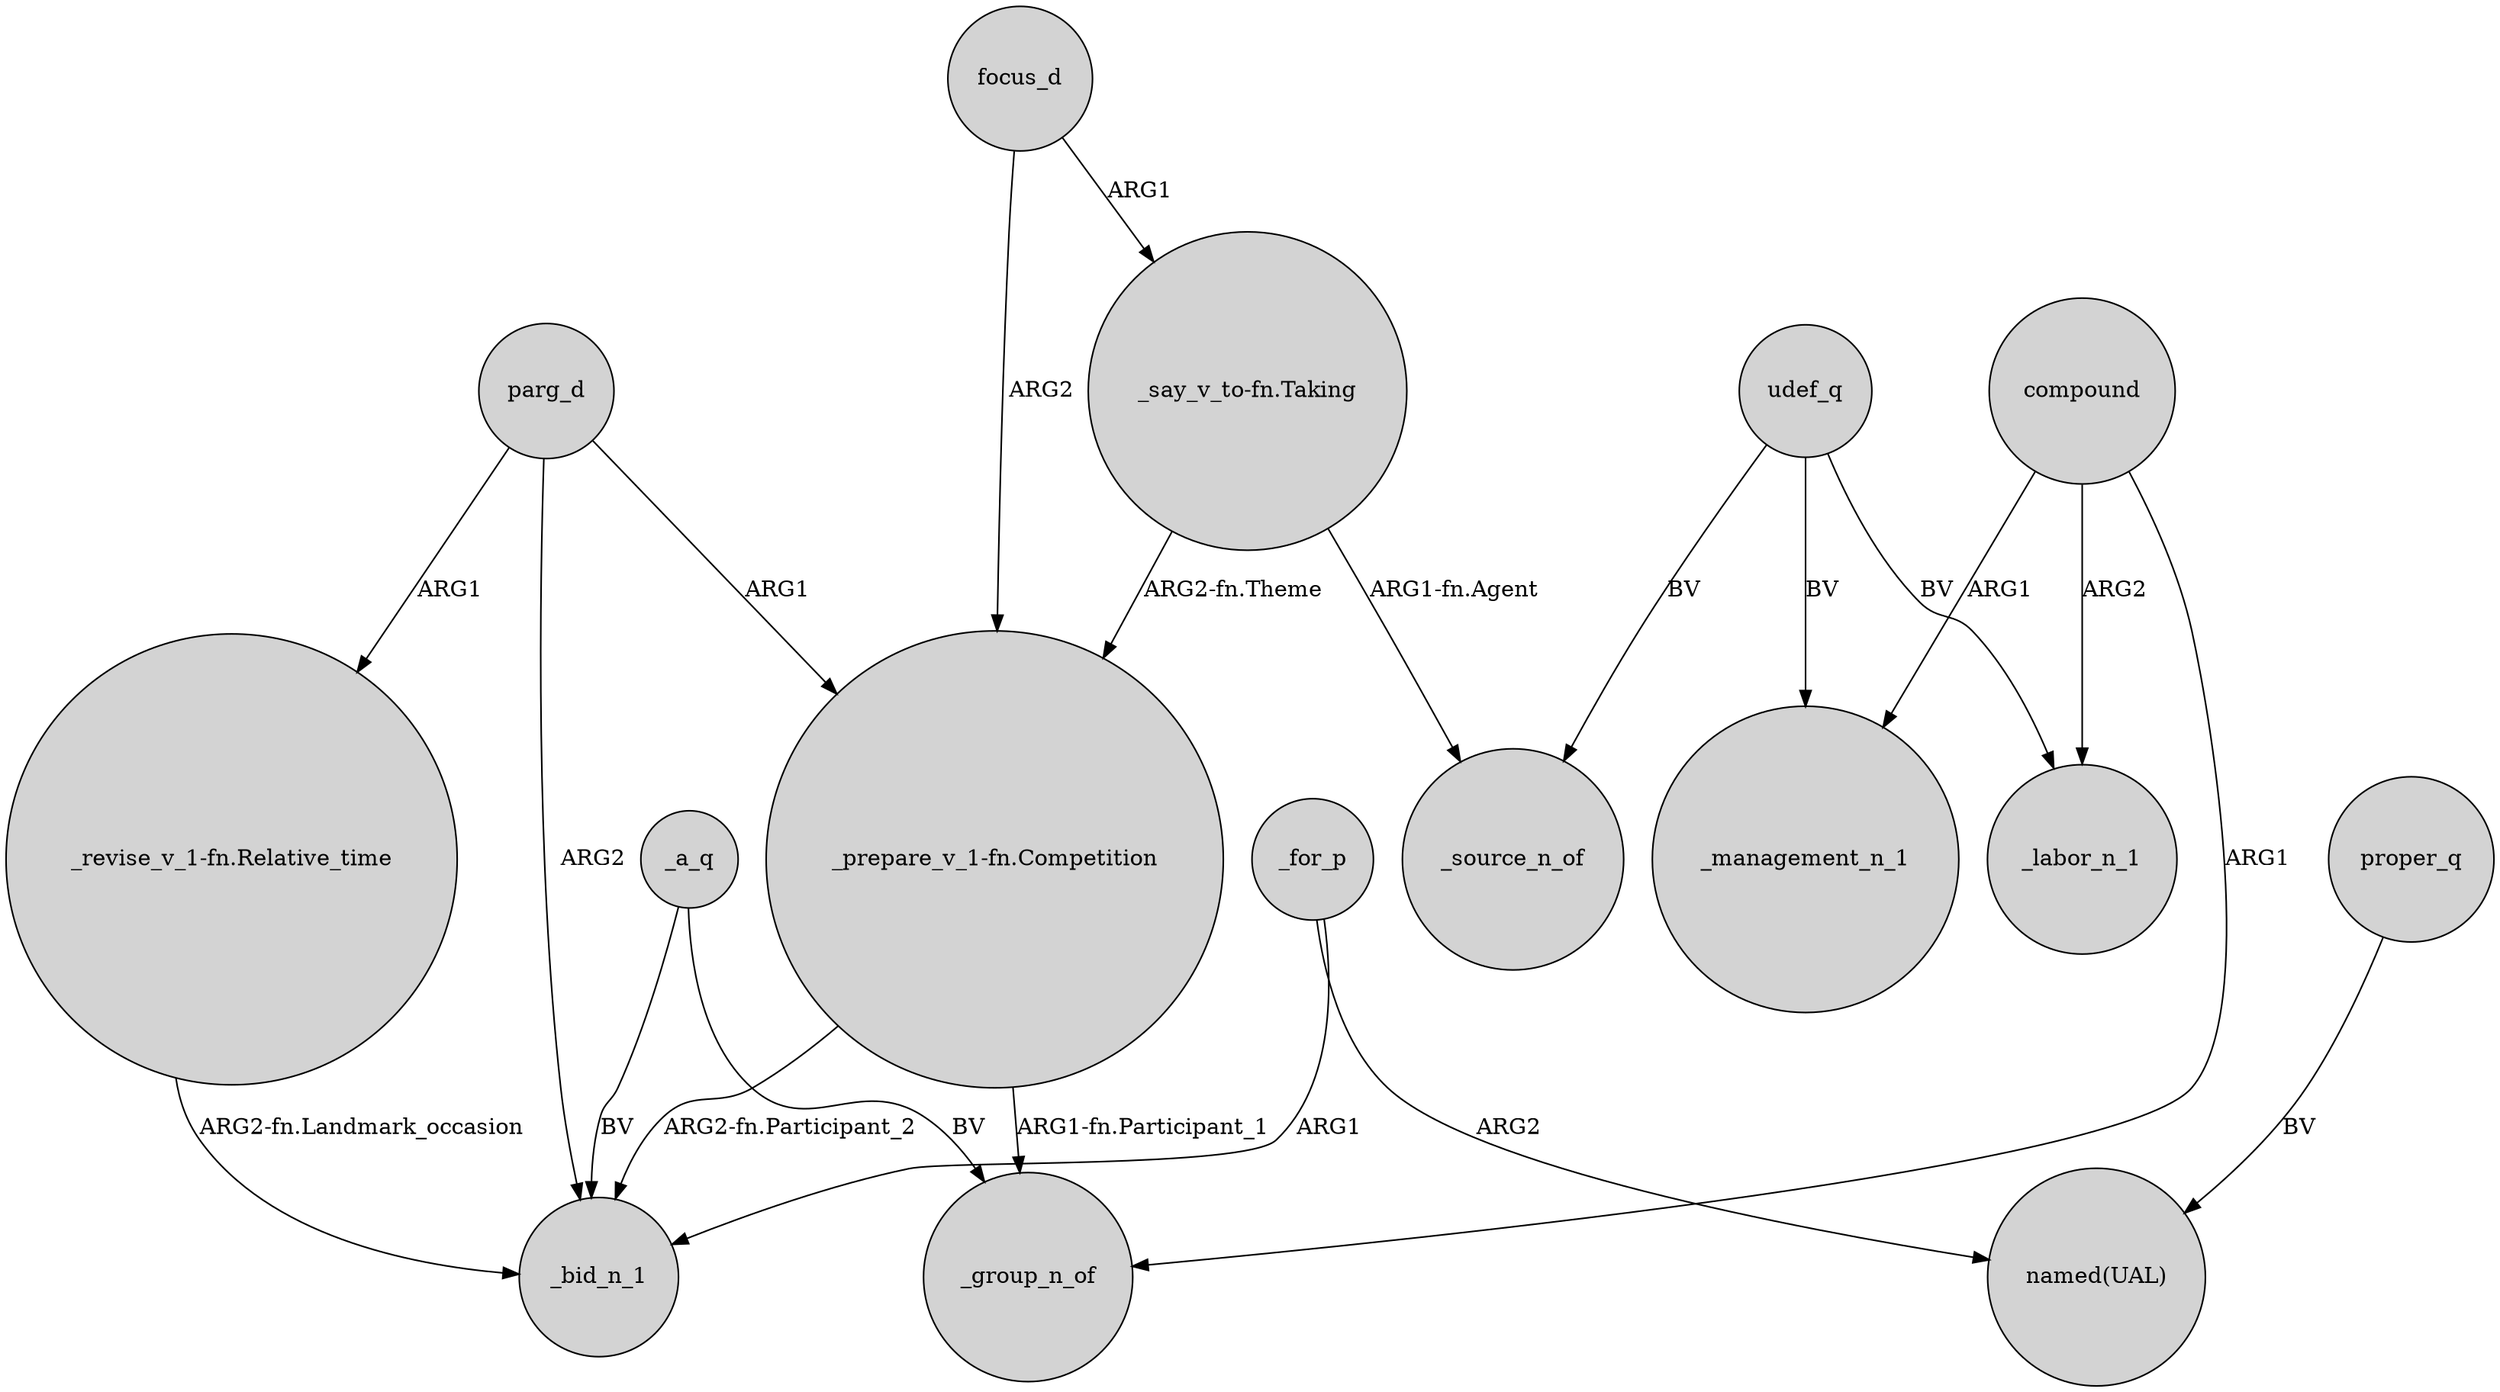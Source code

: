 digraph {
	node [shape=circle style=filled]
	_a_q -> _bid_n_1 [label=BV]
	"_revise_v_1-fn.Relative_time" -> _bid_n_1 [label="ARG2-fn.Landmark_occasion"]
	focus_d -> "_say_v_to-fn.Taking" [label=ARG1]
	parg_d -> "_revise_v_1-fn.Relative_time" [label=ARG1]
	_for_p -> "named(UAL)" [label=ARG2]
	udef_q -> _source_n_of [label=BV]
	compound -> _group_n_of [label=ARG1]
	_a_q -> _group_n_of [label=BV]
	udef_q -> _management_n_1 [label=BV]
	proper_q -> "named(UAL)" [label=BV]
	"_prepare_v_1-fn.Competition" -> _bid_n_1 [label="ARG2-fn.Participant_2"]
	compound -> _management_n_1 [label=ARG1]
	parg_d -> _bid_n_1 [label=ARG2]
	focus_d -> "_prepare_v_1-fn.Competition" [label=ARG2]
	compound -> _labor_n_1 [label=ARG2]
	"_say_v_to-fn.Taking" -> _source_n_of [label="ARG1-fn.Agent"]
	udef_q -> _labor_n_1 [label=BV]
	parg_d -> "_prepare_v_1-fn.Competition" [label=ARG1]
	"_prepare_v_1-fn.Competition" -> _group_n_of [label="ARG1-fn.Participant_1"]
	"_say_v_to-fn.Taking" -> "_prepare_v_1-fn.Competition" [label="ARG2-fn.Theme"]
	_for_p -> _bid_n_1 [label=ARG1]
}
